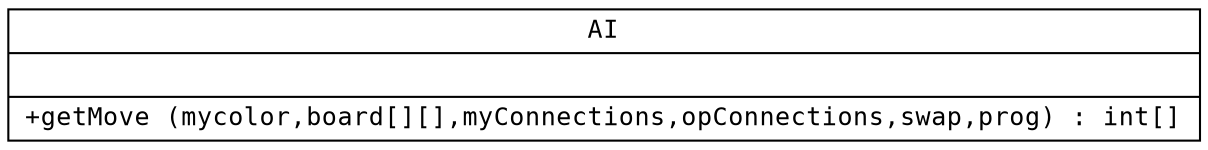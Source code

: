 /**
 * Graph AI Generated by Emacs/SRecode on 12:02:13.
 */
digraph structs {
	node [shape=record fontsize=12 fontname=Courier];
	
	"AI" [  shape="record" label="{AI||+getMove (mycolor,board[][],myConnections,opConnections,swap,prog) : int[]}" pos="0,0" ];
}